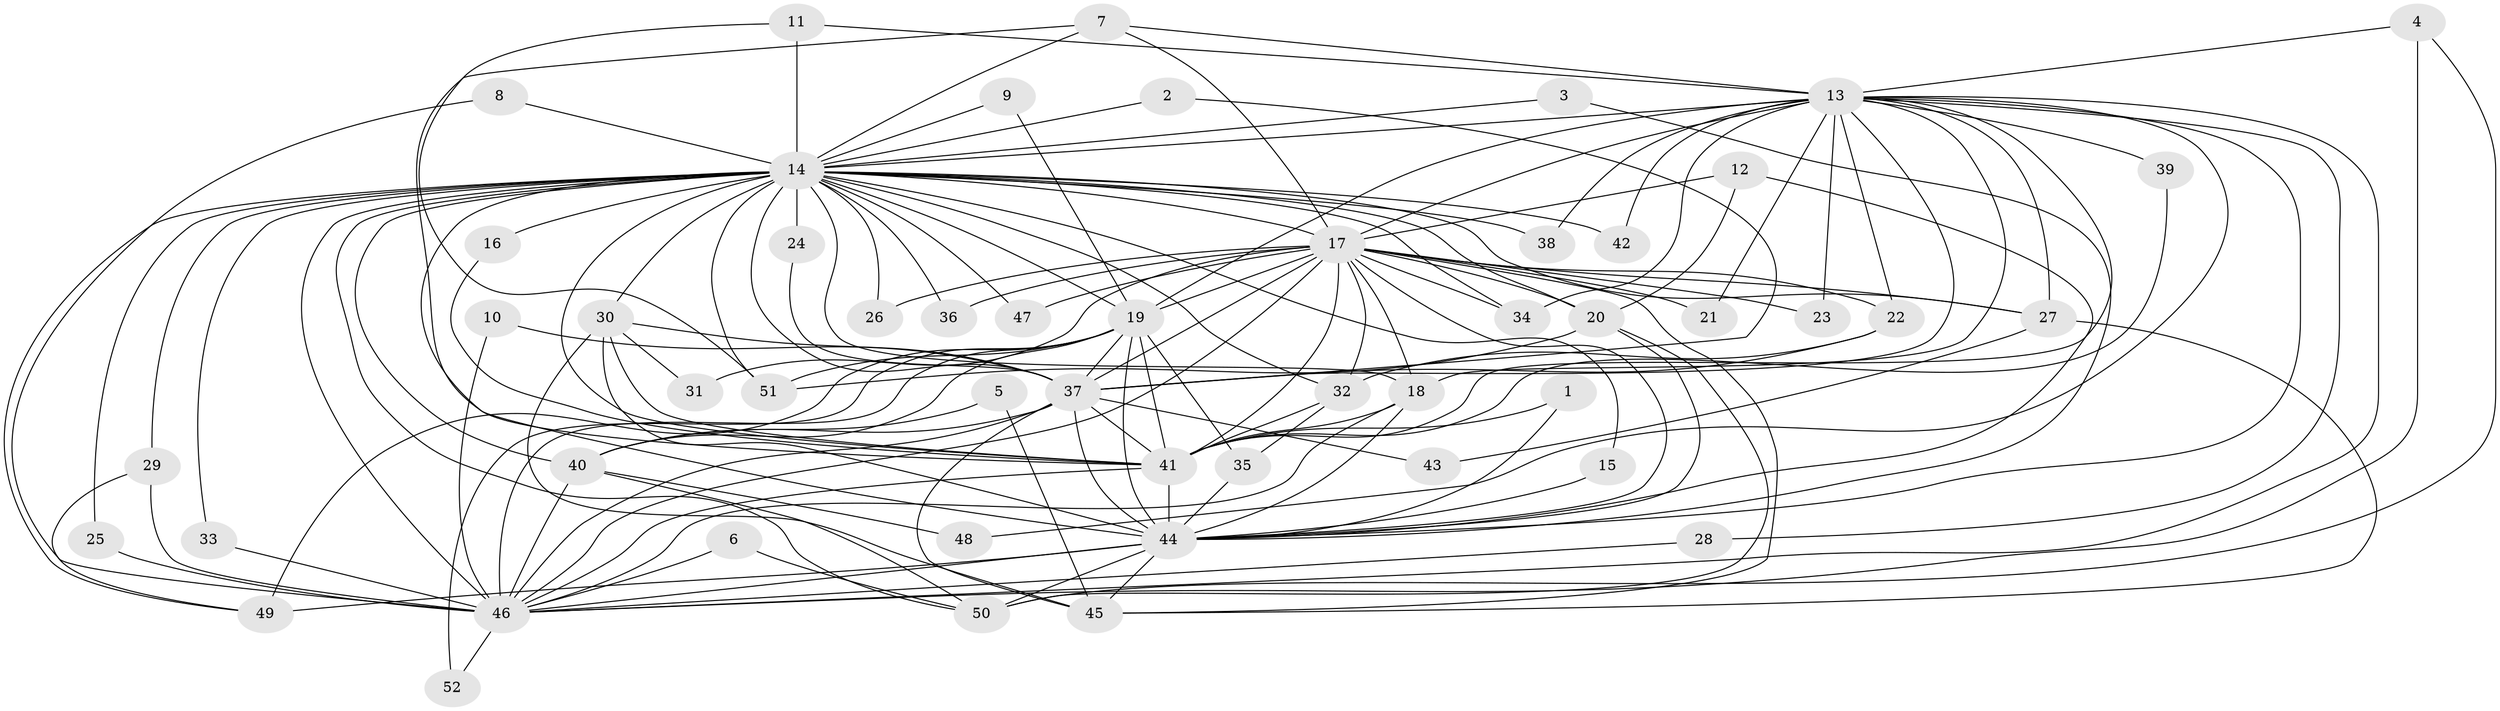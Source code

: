 // original degree distribution, {22: 0.019230769230769232, 20: 0.028846153846153848, 16: 0.009615384615384616, 27: 0.019230769230769232, 17: 0.009615384615384616, 23: 0.009615384615384616, 3: 0.19230769230769232, 7: 0.028846153846153848, 4: 0.04807692307692308, 2: 0.5769230769230769, 5: 0.04807692307692308, 6: 0.009615384615384616}
// Generated by graph-tools (version 1.1) at 2025/49/03/09/25 03:49:45]
// undirected, 52 vertices, 144 edges
graph export_dot {
graph [start="1"]
  node [color=gray90,style=filled];
  1;
  2;
  3;
  4;
  5;
  6;
  7;
  8;
  9;
  10;
  11;
  12;
  13;
  14;
  15;
  16;
  17;
  18;
  19;
  20;
  21;
  22;
  23;
  24;
  25;
  26;
  27;
  28;
  29;
  30;
  31;
  32;
  33;
  34;
  35;
  36;
  37;
  38;
  39;
  40;
  41;
  42;
  43;
  44;
  45;
  46;
  47;
  48;
  49;
  50;
  51;
  52;
  1 -- 41 [weight=1.0];
  1 -- 44 [weight=1.0];
  2 -- 14 [weight=1.0];
  2 -- 37 [weight=1.0];
  3 -- 14 [weight=1.0];
  3 -- 44 [weight=1.0];
  4 -- 13 [weight=1.0];
  4 -- 46 [weight=1.0];
  4 -- 50 [weight=1.0];
  5 -- 40 [weight=1.0];
  5 -- 45 [weight=1.0];
  6 -- 46 [weight=1.0];
  6 -- 50 [weight=1.0];
  7 -- 13 [weight=1.0];
  7 -- 14 [weight=1.0];
  7 -- 17 [weight=1.0];
  7 -- 41 [weight=1.0];
  8 -- 14 [weight=1.0];
  8 -- 46 [weight=1.0];
  9 -- 14 [weight=1.0];
  9 -- 19 [weight=1.0];
  10 -- 37 [weight=1.0];
  10 -- 46 [weight=1.0];
  11 -- 13 [weight=1.0];
  11 -- 14 [weight=1.0];
  11 -- 51 [weight=1.0];
  12 -- 17 [weight=1.0];
  12 -- 20 [weight=1.0];
  12 -- 44 [weight=1.0];
  13 -- 14 [weight=4.0];
  13 -- 17 [weight=1.0];
  13 -- 18 [weight=1.0];
  13 -- 19 [weight=1.0];
  13 -- 21 [weight=1.0];
  13 -- 22 [weight=1.0];
  13 -- 23 [weight=1.0];
  13 -- 27 [weight=1.0];
  13 -- 28 [weight=1.0];
  13 -- 34 [weight=1.0];
  13 -- 37 [weight=1.0];
  13 -- 38 [weight=1.0];
  13 -- 39 [weight=1.0];
  13 -- 41 [weight=1.0];
  13 -- 42 [weight=1.0];
  13 -- 44 [weight=2.0];
  13 -- 46 [weight=1.0];
  13 -- 48 [weight=1.0];
  14 -- 15 [weight=1.0];
  14 -- 16 [weight=2.0];
  14 -- 17 [weight=3.0];
  14 -- 18 [weight=1.0];
  14 -- 19 [weight=3.0];
  14 -- 20 [weight=1.0];
  14 -- 24 [weight=1.0];
  14 -- 25 [weight=1.0];
  14 -- 26 [weight=1.0];
  14 -- 27 [weight=1.0];
  14 -- 29 [weight=2.0];
  14 -- 30 [weight=1.0];
  14 -- 32 [weight=2.0];
  14 -- 33 [weight=1.0];
  14 -- 34 [weight=1.0];
  14 -- 36 [weight=2.0];
  14 -- 37 [weight=4.0];
  14 -- 38 [weight=1.0];
  14 -- 40 [weight=1.0];
  14 -- 41 [weight=3.0];
  14 -- 42 [weight=1.0];
  14 -- 44 [weight=4.0];
  14 -- 46 [weight=3.0];
  14 -- 47 [weight=1.0];
  14 -- 49 [weight=1.0];
  14 -- 50 [weight=1.0];
  14 -- 51 [weight=2.0];
  15 -- 44 [weight=1.0];
  16 -- 41 [weight=1.0];
  17 -- 18 [weight=1.0];
  17 -- 19 [weight=1.0];
  17 -- 20 [weight=1.0];
  17 -- 21 [weight=1.0];
  17 -- 22 [weight=1.0];
  17 -- 23 [weight=1.0];
  17 -- 26 [weight=1.0];
  17 -- 27 [weight=1.0];
  17 -- 31 [weight=1.0];
  17 -- 32 [weight=1.0];
  17 -- 34 [weight=1.0];
  17 -- 36 [weight=2.0];
  17 -- 37 [weight=2.0];
  17 -- 41 [weight=1.0];
  17 -- 44 [weight=1.0];
  17 -- 45 [weight=1.0];
  17 -- 46 [weight=1.0];
  17 -- 47 [weight=1.0];
  18 -- 41 [weight=1.0];
  18 -- 44 [weight=1.0];
  18 -- 46 [weight=1.0];
  19 -- 35 [weight=1.0];
  19 -- 37 [weight=2.0];
  19 -- 40 [weight=1.0];
  19 -- 41 [weight=1.0];
  19 -- 44 [weight=1.0];
  19 -- 46 [weight=1.0];
  19 -- 49 [weight=1.0];
  19 -- 51 [weight=1.0];
  19 -- 52 [weight=1.0];
  20 -- 44 [weight=2.0];
  20 -- 50 [weight=1.0];
  20 -- 51 [weight=1.0];
  22 -- 32 [weight=1.0];
  22 -- 37 [weight=1.0];
  24 -- 37 [weight=1.0];
  25 -- 46 [weight=1.0];
  27 -- 43 [weight=1.0];
  27 -- 45 [weight=1.0];
  28 -- 46 [weight=1.0];
  29 -- 46 [weight=1.0];
  29 -- 49 [weight=1.0];
  30 -- 31 [weight=1.0];
  30 -- 37 [weight=1.0];
  30 -- 41 [weight=1.0];
  30 -- 44 [weight=1.0];
  30 -- 45 [weight=1.0];
  32 -- 35 [weight=1.0];
  32 -- 41 [weight=1.0];
  33 -- 46 [weight=1.0];
  35 -- 44 [weight=1.0];
  37 -- 40 [weight=1.0];
  37 -- 41 [weight=1.0];
  37 -- 43 [weight=1.0];
  37 -- 44 [weight=1.0];
  37 -- 45 [weight=1.0];
  37 -- 46 [weight=1.0];
  39 -- 41 [weight=1.0];
  40 -- 46 [weight=1.0];
  40 -- 48 [weight=1.0];
  40 -- 50 [weight=1.0];
  41 -- 44 [weight=2.0];
  41 -- 46 [weight=1.0];
  44 -- 45 [weight=1.0];
  44 -- 46 [weight=1.0];
  44 -- 49 [weight=2.0];
  44 -- 50 [weight=1.0];
  46 -- 52 [weight=1.0];
}

